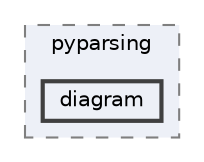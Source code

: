 digraph "C:/Users/LukeMabie/documents/Development/Password_Saver_Using_Django-master/venv/Lib/site-packages/pip/_vendor/pyparsing/diagram"
{
 // LATEX_PDF_SIZE
  bgcolor="transparent";
  edge [fontname=Helvetica,fontsize=10,labelfontname=Helvetica,labelfontsize=10];
  node [fontname=Helvetica,fontsize=10,shape=box,height=0.2,width=0.4];
  compound=true
  subgraph clusterdir_5450f3ca1350be177c06be803e3040b1 {
    graph [ bgcolor="#edf0f7", pencolor="grey50", label="pyparsing", fontname=Helvetica,fontsize=10 style="filled,dashed", URL="dir_5450f3ca1350be177c06be803e3040b1.html",tooltip=""]
  dir_4862d9e735900494c0b668f35736bca4 [label="diagram", fillcolor="#edf0f7", color="grey25", style="filled,bold", URL="dir_4862d9e735900494c0b668f35736bca4.html",tooltip=""];
  }
}
